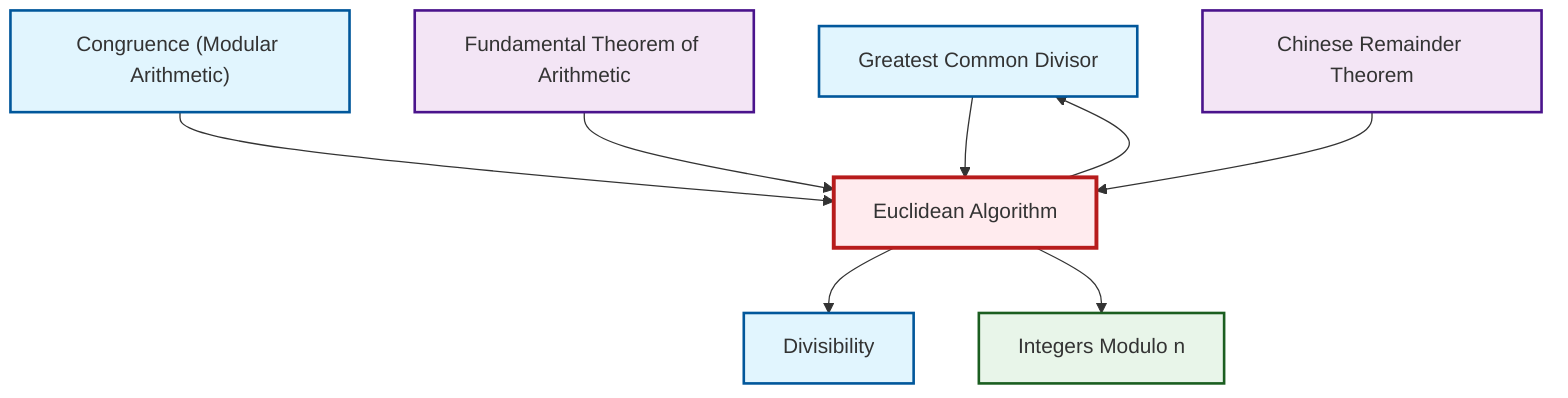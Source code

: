 graph TD
    classDef definition fill:#e1f5fe,stroke:#01579b,stroke-width:2px
    classDef theorem fill:#f3e5f5,stroke:#4a148c,stroke-width:2px
    classDef axiom fill:#fff3e0,stroke:#e65100,stroke-width:2px
    classDef example fill:#e8f5e9,stroke:#1b5e20,stroke-width:2px
    classDef current fill:#ffebee,stroke:#b71c1c,stroke-width:3px
    def-gcd["Greatest Common Divisor"]:::definition
    ex-quotient-integers-mod-n["Integers Modulo n"]:::example
    thm-fundamental-arithmetic["Fundamental Theorem of Arithmetic"]:::theorem
    def-congruence["Congruence (Modular Arithmetic)"]:::definition
    thm-euclidean-algorithm["Euclidean Algorithm"]:::theorem
    thm-chinese-remainder["Chinese Remainder Theorem"]:::theorem
    def-divisibility["Divisibility"]:::definition
    def-congruence --> thm-euclidean-algorithm
    thm-euclidean-algorithm --> def-gcd
    thm-euclidean-algorithm --> def-divisibility
    thm-fundamental-arithmetic --> thm-euclidean-algorithm
    def-gcd --> thm-euclidean-algorithm
    thm-euclidean-algorithm --> ex-quotient-integers-mod-n
    thm-chinese-remainder --> thm-euclidean-algorithm
    class thm-euclidean-algorithm current